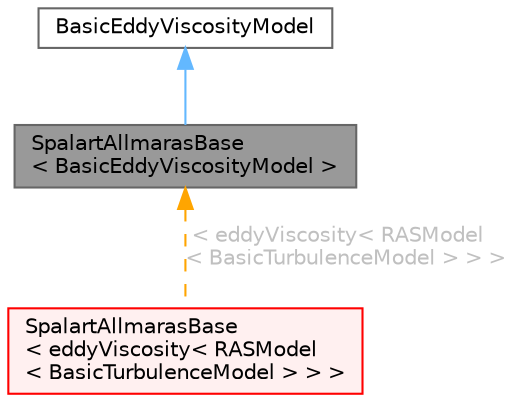 digraph "SpalartAllmarasBase&lt; BasicEddyViscosityModel &gt;"
{
 // LATEX_PDF_SIZE
  bgcolor="transparent";
  edge [fontname=Helvetica,fontsize=10,labelfontname=Helvetica,labelfontsize=10];
  node [fontname=Helvetica,fontsize=10,shape=box,height=0.2,width=0.4];
  Node1 [id="Node000001",label="SpalartAllmarasBase\l\< BasicEddyViscosityModel \>",height=0.2,width=0.4,color="gray40", fillcolor="grey60", style="filled", fontcolor="black",tooltip=" "];
  Node2 -> Node1 [id="edge1_Node000001_Node000002",dir="back",color="steelblue1",style="solid",tooltip=" "];
  Node2 [id="Node000002",label="BasicEddyViscosityModel",height=0.2,width=0.4,color="gray40", fillcolor="white", style="filled",tooltip=" "];
  Node1 -> Node3 [id="edge2_Node000001_Node000003",dir="back",color="orange",style="dashed",tooltip=" ",label=" \< eddyViscosity\< RASModel\l\< BasicTurbulenceModel \> \> \>",fontcolor="grey" ];
  Node3 [id="Node000003",label="SpalartAllmarasBase\l\< eddyViscosity\< RASModel\l\< BasicTurbulenceModel \> \> \>",height=0.2,width=0.4,color="red", fillcolor="#FFF0F0", style="filled",URL="$classFoam_1_1SpalartAllmarasBase.html",tooltip=" "];
}
